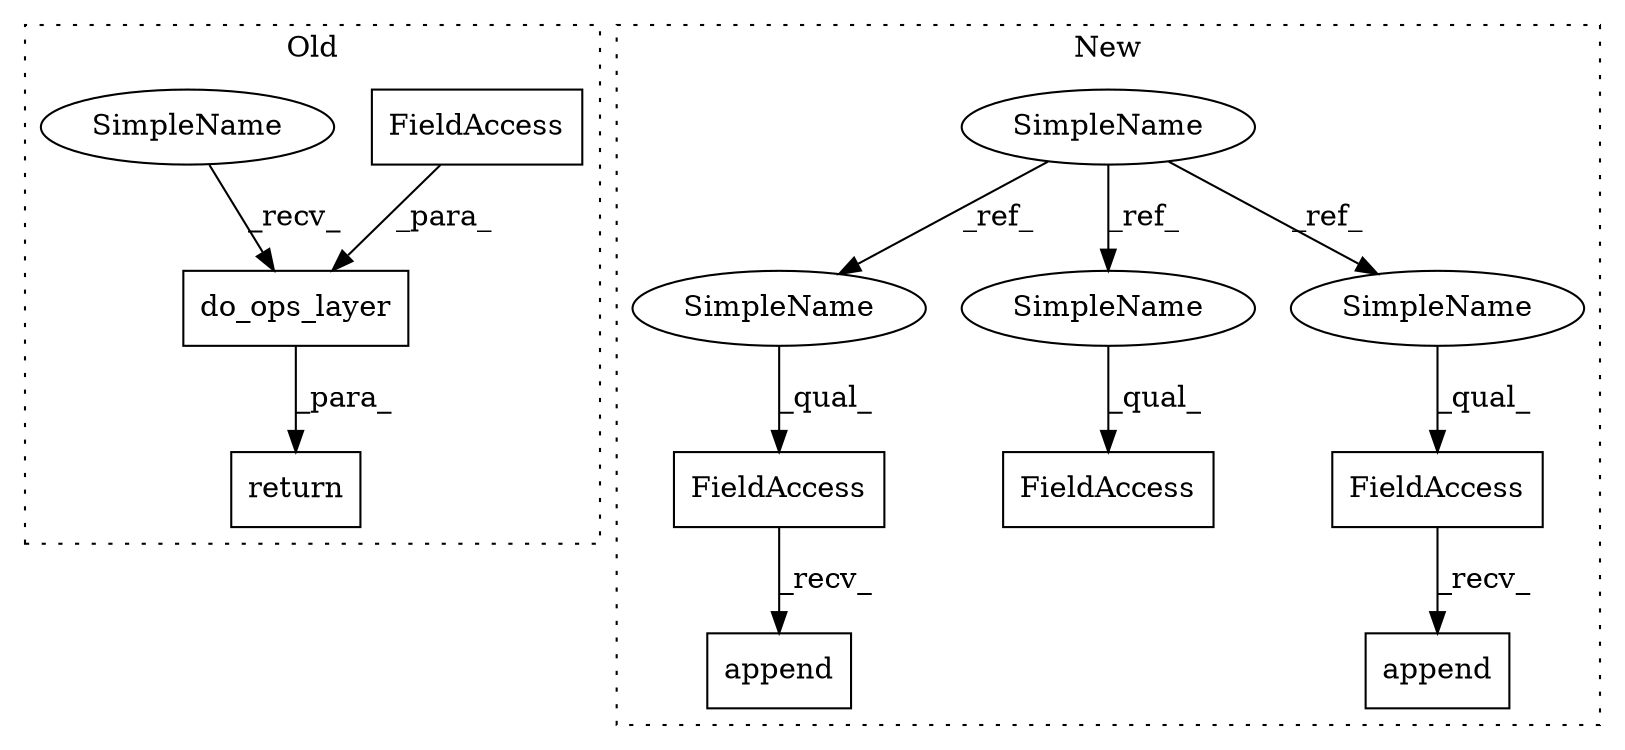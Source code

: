 digraph G {
subgraph cluster0 {
1 [label="do_ops_layer" a="32" s="14613,14662" l="13,1" shape="box"];
6 [label="FieldAccess" a="22" s="14626" l="15" shape="box"];
8 [label="return" a="41" s="14601" l="7" shape="box"];
13 [label="SimpleName" a="42" s="14608" l="4" shape="ellipse"];
label = "Old";
style="dotted";
}
subgraph cluster1 {
2 [label="append" a="32" s="14475,14497" l="7,1" shape="box"];
3 [label="FieldAccess" a="22" s="14460" l="14" shape="box"];
4 [label="SimpleName" a="42" s="14081" l="4" shape="ellipse"];
5 [label="FieldAccess" a="22" s="14504" l="21" shape="box"];
7 [label="FieldAccess" a="22" s="14318" l="14" shape="box"];
9 [label="append" a="32" s="14333,14453" l="7,1" shape="box"];
10 [label="SimpleName" a="42" s="14460" l="4" shape="ellipse"];
11 [label="SimpleName" a="42" s="14504" l="4" shape="ellipse"];
12 [label="SimpleName" a="42" s="14318" l="4" shape="ellipse"];
label = "New";
style="dotted";
}
1 -> 8 [label="_para_"];
3 -> 2 [label="_recv_"];
4 -> 12 [label="_ref_"];
4 -> 11 [label="_ref_"];
4 -> 10 [label="_ref_"];
6 -> 1 [label="_para_"];
7 -> 9 [label="_recv_"];
10 -> 3 [label="_qual_"];
11 -> 5 [label="_qual_"];
12 -> 7 [label="_qual_"];
13 -> 1 [label="_recv_"];
}